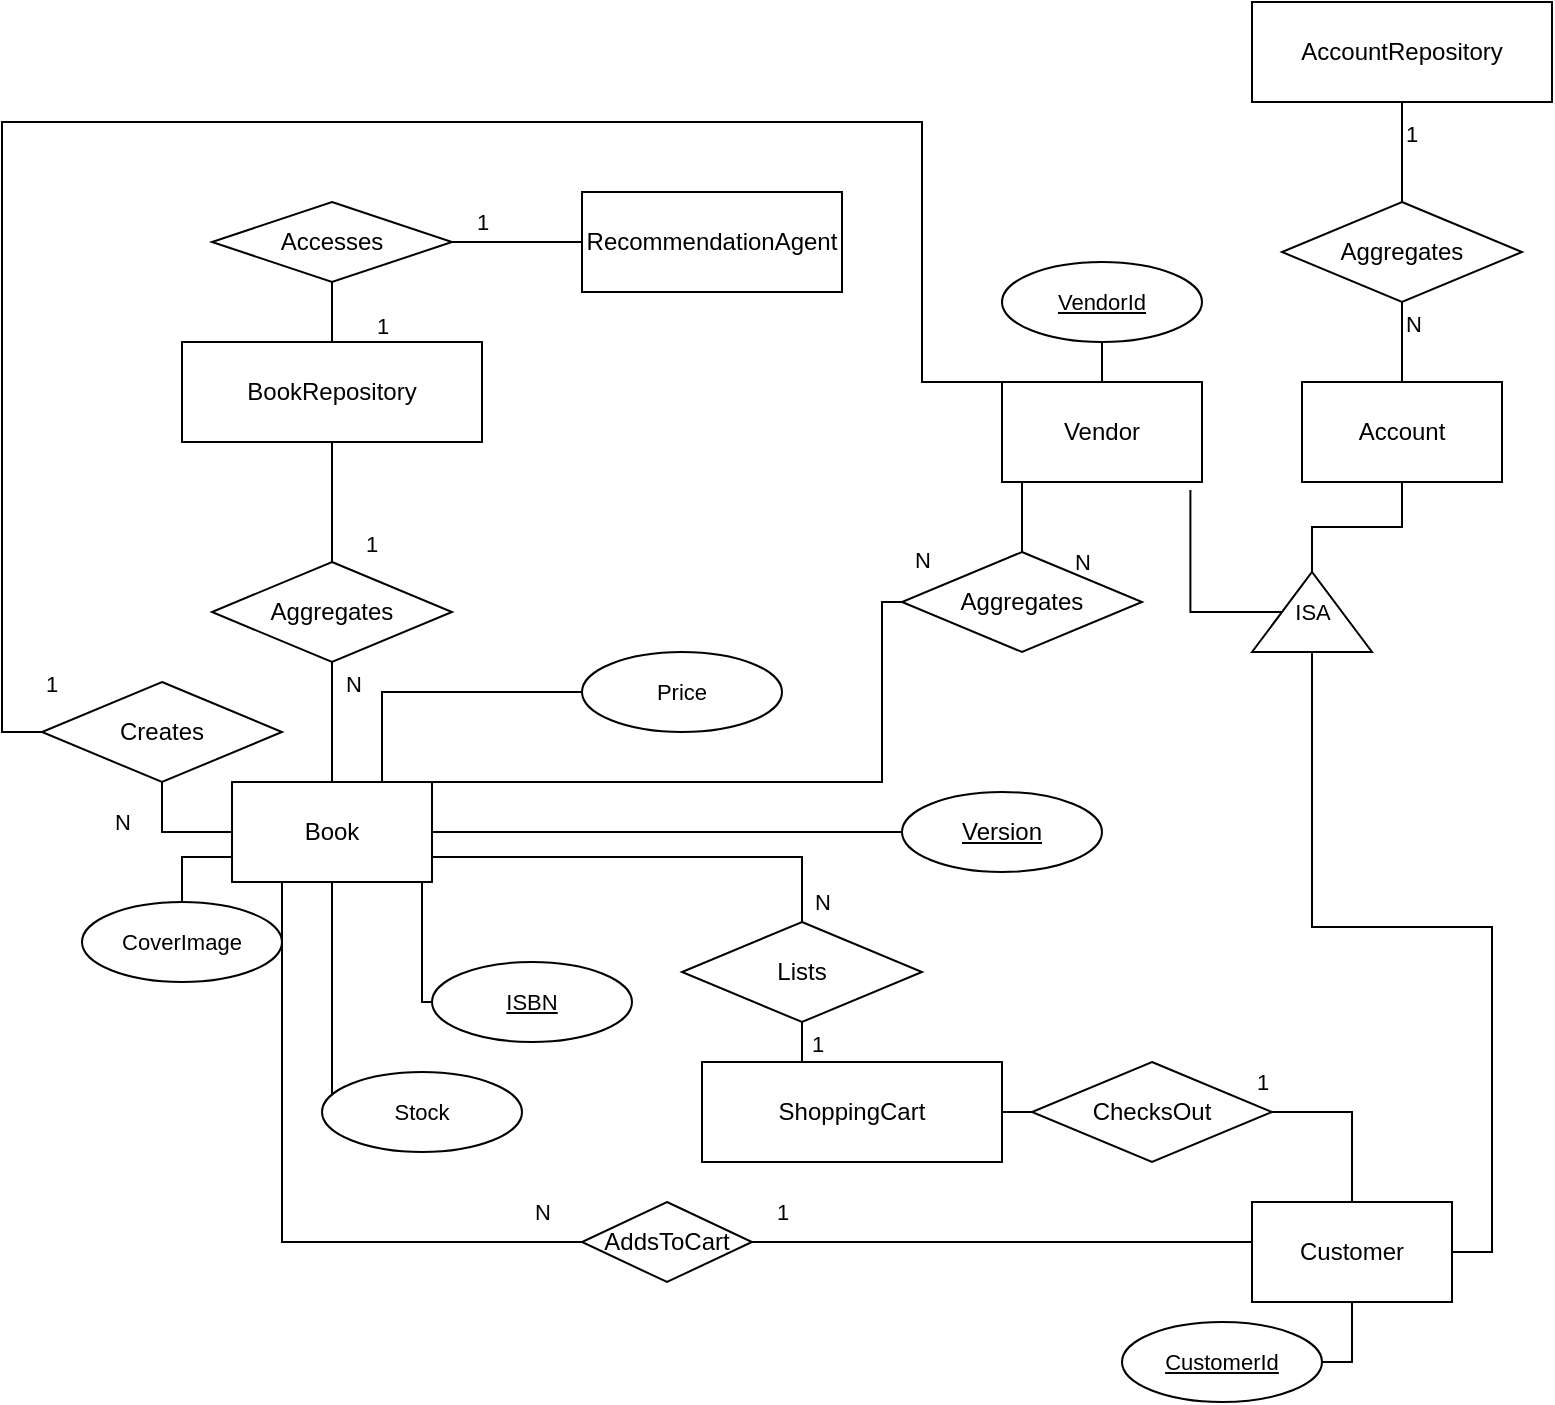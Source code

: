 <mxfile version="20.8.20" type="device"><diagram name="Page-1" id="11K8aMyF01C_S7khlpWt"><mxGraphModel dx="975" dy="1723" grid="1" gridSize="10" guides="1" tooltips="1" connect="1" arrows="1" fold="1" page="1" pageScale="1" pageWidth="827" pageHeight="1169" math="0" shadow="0"><root><mxCell id="0"/><mxCell id="1" parent="0"/><mxCell id="oiRlp3U_vOg-ur3XfrBg-19" value="N" style="edgeStyle=orthogonalEdgeStyle;rounded=0;orthogonalLoop=1;jettySize=auto;html=1;exitX=0.5;exitY=1;exitDx=0;exitDy=0;entryX=0.5;entryY=0;entryDx=0;entryDy=0;endArrow=none;endFill=0;labelPosition=right;verticalLabelPosition=top;align=left;verticalAlign=bottom;" parent="1" source="oiRlp3U_vOg-ur3XfrBg-20" target="oiRlp3U_vOg-ur3XfrBg-21" edge="1"><mxGeometry relative="1" as="geometry"><mxPoint x="684.5" y="275.0" as="targetPoint"/></mxGeometry></mxCell><mxCell id="oiRlp3U_vOg-ur3XfrBg-20" value="Aggregates" style="shape=rhombus;html=1;dashed=0;whiteSpace=wrap;perimeter=rhombusPerimeter;" parent="1" vertex="1"><mxGeometry x="700" y="80" width="120" height="50" as="geometry"/></mxCell><mxCell id="oiRlp3U_vOg-ur3XfrBg-100" style="edgeStyle=orthogonalEdgeStyle;shape=connector;rounded=0;orthogonalLoop=1;jettySize=auto;html=1;exitX=0.5;exitY=1;exitDx=0;exitDy=0;entryX=1;entryY=0.5;entryDx=0;entryDy=0;labelBackgroundColor=default;strokeColor=default;fontFamily=Helvetica;fontSize=11;fontColor=default;endArrow=none;endFill=0;" parent="1" source="oiRlp3U_vOg-ur3XfrBg-21" target="oiRlp3U_vOg-ur3XfrBg-94" edge="1"><mxGeometry relative="1" as="geometry"/></mxCell><mxCell id="oiRlp3U_vOg-ur3XfrBg-21" value="Account" style="html=1;dashed=0;whiteSpace=wrap;" parent="1" vertex="1"><mxGeometry x="710" y="170" width="100" height="50" as="geometry"/></mxCell><mxCell id="oiRlp3U_vOg-ur3XfrBg-22" value="1" style="edgeStyle=orthogonalEdgeStyle;rounded=0;orthogonalLoop=1;jettySize=auto;html=1;exitX=0.5;exitY=1;exitDx=0;exitDy=0;endArrow=none;endFill=0;entryX=0.5;entryY=0;entryDx=0;entryDy=0;labelPosition=right;verticalLabelPosition=top;align=left;verticalAlign=bottom;" parent="1" source="oiRlp3U_vOg-ur3XfrBg-23" target="oiRlp3U_vOg-ur3XfrBg-20" edge="1"><mxGeometry relative="1" as="geometry"><mxPoint x="715" y="60" as="targetPoint"/><Array as="points"/></mxGeometry></mxCell><mxCell id="oiRlp3U_vOg-ur3XfrBg-23" value="AccountRepository" style="html=1;dashed=0;whiteSpace=wrap;" parent="1" vertex="1"><mxGeometry x="685" y="-20" width="150" height="50" as="geometry"/></mxCell><mxCell id="oiRlp3U_vOg-ur3XfrBg-24" value="N" style="edgeStyle=orthogonalEdgeStyle;rounded=0;orthogonalLoop=1;jettySize=auto;html=1;exitX=0.5;exitY=1;exitDx=0;exitDy=0;entryX=0.5;entryY=0;entryDx=0;entryDy=0;endArrow=none;endFill=0;labelPosition=right;verticalLabelPosition=top;align=left;verticalAlign=bottom;" parent="1" source="oiRlp3U_vOg-ur3XfrBg-25" target="oiRlp3U_vOg-ur3XfrBg-26" edge="1"><mxGeometry x="-0.333" y="5" relative="1" as="geometry"><mxPoint as="offset"/></mxGeometry></mxCell><mxCell id="oiRlp3U_vOg-ur3XfrBg-25" value="Aggregates" style="shape=rhombus;html=1;dashed=0;whiteSpace=wrap;perimeter=rhombusPerimeter;" parent="1" vertex="1"><mxGeometry x="165" y="260" width="120" height="50" as="geometry"/></mxCell><mxCell id="oiRlp3U_vOg-ur3XfrBg-55" style="edgeStyle=orthogonalEdgeStyle;shape=connector;rounded=0;orthogonalLoop=1;jettySize=auto;html=1;exitX=1;exitY=0.75;exitDx=0;exitDy=0;labelBackgroundColor=default;strokeColor=default;fontFamily=Helvetica;fontSize=11;fontColor=default;endArrow=none;endFill=0;" parent="1" source="oiRlp3U_vOg-ur3XfrBg-26" target="oiRlp3U_vOg-ur3XfrBg-52" edge="1"><mxGeometry relative="1" as="geometry"><Array as="points"><mxPoint x="270" y="407"/><mxPoint x="270" y="480"/></Array></mxGeometry></mxCell><mxCell id="x5zYl2snQE-PK69IXU2--13" style="edgeStyle=orthogonalEdgeStyle;rounded=0;orthogonalLoop=1;jettySize=auto;html=1;exitX=0.75;exitY=0;exitDx=0;exitDy=0;entryX=0;entryY=0.5;entryDx=0;entryDy=0;endArrow=none;endFill=0;" edge="1" parent="1" source="oiRlp3U_vOg-ur3XfrBg-26" target="oiRlp3U_vOg-ur3XfrBg-119"><mxGeometry relative="1" as="geometry"/></mxCell><mxCell id="oiRlp3U_vOg-ur3XfrBg-26" value="Book" style="html=1;dashed=0;whiteSpace=wrap;" parent="1" vertex="1"><mxGeometry x="175" y="370" width="100" height="50" as="geometry"/></mxCell><mxCell id="oiRlp3U_vOg-ur3XfrBg-27" value="1" style="edgeStyle=orthogonalEdgeStyle;rounded=0;orthogonalLoop=1;jettySize=auto;html=1;exitX=0.5;exitY=1;exitDx=0;exitDy=0;endArrow=none;endFill=0;entryX=0.5;entryY=0;entryDx=0;entryDy=0;labelPosition=right;verticalLabelPosition=top;align=left;verticalAlign=bottom;" parent="1" source="oiRlp3U_vOg-ur3XfrBg-28" target="oiRlp3U_vOg-ur3XfrBg-25" edge="1"><mxGeometry x="1" y="15" relative="1" as="geometry"><mxPoint x="225" y="240" as="targetPoint"/><Array as="points"/><mxPoint as="offset"/></mxGeometry></mxCell><mxCell id="oiRlp3U_vOg-ur3XfrBg-28" value="BookRepository" style="html=1;dashed=0;whiteSpace=wrap;" parent="1" vertex="1"><mxGeometry x="150" y="150" width="150" height="50" as="geometry"/></mxCell><mxCell id="oiRlp3U_vOg-ur3XfrBg-36" value="1" style="edgeStyle=orthogonalEdgeStyle;shape=connector;rounded=0;orthogonalLoop=1;jettySize=auto;html=1;entryX=0.5;entryY=1;entryDx=0;entryDy=0;labelBackgroundColor=default;strokeColor=default;fontFamily=Helvetica;fontSize=11;fontColor=default;endArrow=none;endFill=0;labelPosition=right;verticalLabelPosition=top;align=left;verticalAlign=bottom;exitX=0.5;exitY=0;exitDx=0;exitDy=0;" parent="1" source="oiRlp3U_vOg-ur3XfrBg-29" target="oiRlp3U_vOg-ur3XfrBg-30" edge="1"><mxGeometry relative="1" as="geometry"><mxPoint x="225" y="570" as="sourcePoint"/></mxGeometry></mxCell><mxCell id="oiRlp3U_vOg-ur3XfrBg-47" style="edgeStyle=orthogonalEdgeStyle;shape=connector;rounded=0;orthogonalLoop=1;jettySize=auto;html=1;exitX=1;exitY=0.5;exitDx=0;exitDy=0;entryX=0;entryY=0.5;entryDx=0;entryDy=0;labelBackgroundColor=default;strokeColor=default;fontFamily=Helvetica;fontSize=11;fontColor=default;endArrow=none;endFill=0;" parent="1" source="oiRlp3U_vOg-ur3XfrBg-29" target="oiRlp3U_vOg-ur3XfrBg-45" edge="1"><mxGeometry relative="1" as="geometry"/></mxCell><mxCell id="oiRlp3U_vOg-ur3XfrBg-50" value="1" style="edgeLabel;html=1;align=left;verticalAlign=bottom;resizable=0;points=[];fontSize=11;fontFamily=Helvetica;fontColor=default;labelPosition=right;verticalLabelPosition=top;" parent="oiRlp3U_vOg-ur3XfrBg-47" vertex="1" connectable="0"><mxGeometry x="0.382" relative="1" as="geometry"><mxPoint x="64" y="-5" as="offset"/></mxGeometry></mxCell><mxCell id="oiRlp3U_vOg-ur3XfrBg-29" value="ShoppingCart" style="html=1;dashed=0;whiteSpace=wrap;" parent="1" vertex="1"><mxGeometry x="410" y="510" width="150" height="50" as="geometry"/></mxCell><mxCell id="oiRlp3U_vOg-ur3XfrBg-30" value="Lists" style="shape=rhombus;html=1;dashed=0;whiteSpace=wrap;perimeter=rhombusPerimeter;" parent="1" vertex="1"><mxGeometry x="400" y="440" width="120" height="50" as="geometry"/></mxCell><mxCell id="oiRlp3U_vOg-ur3XfrBg-96" style="edgeStyle=orthogonalEdgeStyle;shape=connector;rounded=0;orthogonalLoop=1;jettySize=auto;html=1;exitX=1;exitY=0.5;exitDx=0;exitDy=0;labelBackgroundColor=default;strokeColor=default;fontFamily=Helvetica;fontSize=11;fontColor=default;endArrow=none;endFill=0;entryX=0;entryY=0.5;entryDx=0;entryDy=0;" parent="1" source="oiRlp3U_vOg-ur3XfrBg-35" target="oiRlp3U_vOg-ur3XfrBg-94" edge="1"><mxGeometry relative="1" as="geometry"><mxPoint x="710" y="330" as="targetPoint"/></mxGeometry></mxCell><mxCell id="oiRlp3U_vOg-ur3XfrBg-35" value="Customer" style="html=1;dashed=0;whiteSpace=wrap;" parent="1" vertex="1"><mxGeometry x="685" y="580" width="100" height="50" as="geometry"/></mxCell><mxCell id="oiRlp3U_vOg-ur3XfrBg-123" style="edgeStyle=orthogonalEdgeStyle;shape=connector;rounded=0;orthogonalLoop=1;jettySize=auto;html=1;entryX=0;entryY=0.5;entryDx=0;entryDy=0;labelBackgroundColor=default;strokeColor=default;fontFamily=Helvetica;fontSize=11;fontColor=default;endArrow=none;endFill=0;" parent="1" source="oiRlp3U_vOg-ur3XfrBg-37" target="oiRlp3U_vOg-ur3XfrBg-35" edge="1"><mxGeometry relative="1" as="geometry"><Array as="points"><mxPoint x="685" y="600"/></Array></mxGeometry></mxCell><mxCell id="oiRlp3U_vOg-ur3XfrBg-129" value="1" style="edgeLabel;html=1;align=center;verticalAlign=middle;resizable=0;points=[];fontSize=11;fontFamily=Helvetica;fontColor=default;" parent="oiRlp3U_vOg-ur3XfrBg-123" vertex="1" connectable="0"><mxGeometry x="-0.654" y="3" relative="1" as="geometry"><mxPoint x="-29" y="-12" as="offset"/></mxGeometry></mxCell><mxCell id="x5zYl2snQE-PK69IXU2--8" style="edgeStyle=orthogonalEdgeStyle;rounded=0;orthogonalLoop=1;jettySize=auto;html=1;exitX=0;exitY=0.5;exitDx=0;exitDy=0;entryX=0.25;entryY=1;entryDx=0;entryDy=0;endArrow=none;endFill=0;" edge="1" parent="1" source="oiRlp3U_vOg-ur3XfrBg-37" target="oiRlp3U_vOg-ur3XfrBg-26"><mxGeometry relative="1" as="geometry"/></mxCell><mxCell id="x5zYl2snQE-PK69IXU2--9" value="N" style="edgeLabel;html=1;align=center;verticalAlign=middle;resizable=0;points=[];" vertex="1" connectable="0" parent="x5zYl2snQE-PK69IXU2--8"><mxGeometry x="-0.821" y="2" relative="1" as="geometry"><mxPoint x="9" y="-17" as="offset"/></mxGeometry></mxCell><mxCell id="oiRlp3U_vOg-ur3XfrBg-37" value="AddsToCart" style="shape=rhombus;html=1;dashed=0;whiteSpace=wrap;perimeter=rhombusPerimeter;" parent="1" vertex="1"><mxGeometry x="350" y="580" width="85" height="40" as="geometry"/></mxCell><mxCell id="oiRlp3U_vOg-ur3XfrBg-121" value="1" style="edgeStyle=orthogonalEdgeStyle;shape=connector;rounded=0;orthogonalLoop=1;jettySize=auto;html=1;exitX=1;exitY=0.5;exitDx=0;exitDy=0;labelBackgroundColor=default;strokeColor=default;fontFamily=Helvetica;fontSize=11;fontColor=default;endArrow=none;endFill=0;" parent="1" source="oiRlp3U_vOg-ur3XfrBg-45" target="oiRlp3U_vOg-ur3XfrBg-35" edge="1"><mxGeometry x="-1" y="16" relative="1" as="geometry"><mxPoint x="-5" y="1" as="offset"/></mxGeometry></mxCell><mxCell id="oiRlp3U_vOg-ur3XfrBg-45" value="&lt;div&gt;ChecksOut&lt;/div&gt;" style="shape=rhombus;html=1;dashed=0;whiteSpace=wrap;perimeter=rhombusPerimeter;" parent="1" vertex="1"><mxGeometry x="575" y="510" width="120" height="50" as="geometry"/></mxCell><mxCell id="oiRlp3U_vOg-ur3XfrBg-52" value="ISBN" style="ellipse;whiteSpace=wrap;html=1;align=center;fontStyle=4;fontFamily=Helvetica;fontSize=11;fontColor=default;" parent="1" vertex="1"><mxGeometry x="275" y="460.0" width="100" height="40" as="geometry"/></mxCell><mxCell id="oiRlp3U_vOg-ur3XfrBg-130" style="edgeStyle=orthogonalEdgeStyle;shape=connector;rounded=0;orthogonalLoop=1;jettySize=auto;html=1;entryX=0;entryY=0.75;entryDx=0;entryDy=0;labelBackgroundColor=default;strokeColor=default;fontFamily=Helvetica;fontSize=11;fontColor=default;endArrow=none;endFill=0;" parent="1" source="oiRlp3U_vOg-ur3XfrBg-58" target="oiRlp3U_vOg-ur3XfrBg-26" edge="1"><mxGeometry relative="1" as="geometry"/></mxCell><mxCell id="oiRlp3U_vOg-ur3XfrBg-58" value="CoverImage" style="ellipse;whiteSpace=wrap;html=1;align=center;fontFamily=Helvetica;fontSize=11;fontColor=default;" parent="1" vertex="1"><mxGeometry x="100" y="430" width="100" height="40" as="geometry"/></mxCell><mxCell id="oiRlp3U_vOg-ur3XfrBg-64" style="edgeStyle=orthogonalEdgeStyle;shape=connector;rounded=0;orthogonalLoop=1;jettySize=auto;html=1;labelBackgroundColor=default;strokeColor=default;fontFamily=Helvetica;fontSize=11;fontColor=default;endArrow=none;endFill=0;exitX=0;exitY=0.5;exitDx=0;exitDy=0;entryX=1;entryY=0.25;entryDx=0;entryDy=0;" parent="1" source="oiRlp3U_vOg-ur3XfrBg-71" target="oiRlp3U_vOg-ur3XfrBg-26" edge="1"><mxGeometry relative="1" as="geometry"><mxPoint x="480" y="280" as="sourcePoint"/><mxPoint x="270" y="370" as="targetPoint"/><Array as="points"><mxPoint x="500" y="280"/><mxPoint x="500" y="370"/><mxPoint x="275" y="370"/></Array></mxGeometry></mxCell><mxCell id="x5zYl2snQE-PK69IXU2--2" value="N" style="edgeLabel;html=1;align=center;verticalAlign=middle;resizable=0;points=[];" vertex="1" connectable="0" parent="oiRlp3U_vOg-ur3XfrBg-64"><mxGeometry x="-0.821" y="-1" relative="1" as="geometry"><mxPoint x="21" y="-41" as="offset"/></mxGeometry></mxCell><mxCell id="oiRlp3U_vOg-ur3XfrBg-122" value="N" style="edgeStyle=orthogonalEdgeStyle;shape=connector;rounded=0;orthogonalLoop=1;jettySize=auto;html=1;labelBackgroundColor=default;strokeColor=default;fontFamily=Helvetica;fontSize=11;fontColor=default;endArrow=none;endFill=0;exitX=1;exitY=0.75;exitDx=0;exitDy=0;" parent="1" source="oiRlp3U_vOg-ur3XfrBg-26" edge="1"><mxGeometry x="0.908" y="10" relative="1" as="geometry"><mxPoint x="430" y="320" as="sourcePoint"/><mxPoint x="460" y="440" as="targetPoint"/><Array as="points"><mxPoint x="460" y="407"/></Array><mxPoint as="offset"/></mxGeometry></mxCell><mxCell id="oiRlp3U_vOg-ur3XfrBg-81" style="edgeStyle=orthogonalEdgeStyle;shape=connector;rounded=0;orthogonalLoop=1;jettySize=auto;html=1;exitX=0.5;exitY=0;exitDx=0;exitDy=0;entryX=0.5;entryY=1;entryDx=0;entryDy=0;labelBackgroundColor=default;strokeColor=default;fontFamily=Helvetica;fontSize=11;fontColor=default;endArrow=none;endFill=0;" parent="1" source="oiRlp3U_vOg-ur3XfrBg-70" target="oiRlp3U_vOg-ur3XfrBg-80" edge="1"><mxGeometry relative="1" as="geometry"/></mxCell><mxCell id="oiRlp3U_vOg-ur3XfrBg-84" value="1" style="edgeStyle=orthogonalEdgeStyle;shape=connector;rounded=0;orthogonalLoop=1;jettySize=auto;html=1;exitX=0;exitY=0.5;exitDx=0;exitDy=0;labelBackgroundColor=default;strokeColor=default;fontFamily=Helvetica;fontSize=11;fontColor=default;endArrow=none;endFill=0;labelPosition=right;verticalLabelPosition=top;align=left;verticalAlign=bottom;entryX=0;entryY=0.5;entryDx=0;entryDy=0;" parent="1" source="oiRlp3U_vOg-ur3XfrBg-70" target="oiRlp3U_vOg-ur3XfrBg-85" edge="1"><mxGeometry x="1" y="15" relative="1" as="geometry"><mxPoint x="80" y="350" as="targetPoint"/><Array as="points"><mxPoint x="560" y="170"/><mxPoint x="520" y="170"/><mxPoint x="520" y="40"/><mxPoint x="60" y="40"/><mxPoint x="60" y="345"/></Array><mxPoint as="offset"/></mxGeometry></mxCell><mxCell id="oiRlp3U_vOg-ur3XfrBg-70" value="Vendor" style="html=1;dashed=0;whiteSpace=wrap;" parent="1" vertex="1"><mxGeometry x="560" y="170" width="100" height="50" as="geometry"/></mxCell><mxCell id="oiRlp3U_vOg-ur3XfrBg-110" value="N" style="edgeStyle=orthogonalEdgeStyle;shape=connector;rounded=0;orthogonalLoop=1;jettySize=auto;html=1;labelBackgroundColor=default;strokeColor=default;fontFamily=Helvetica;fontSize=11;fontColor=default;endArrow=none;endFill=0;" parent="1" source="oiRlp3U_vOg-ur3XfrBg-71" edge="1"><mxGeometry x="-1" y="-30" relative="1" as="geometry"><Array as="points"><mxPoint x="570" y="220"/></Array><mxPoint x="570" y="220" as="targetPoint"/><mxPoint y="5" as="offset"/></mxGeometry></mxCell><mxCell id="oiRlp3U_vOg-ur3XfrBg-71" value="Aggregates" style="shape=rhombus;html=1;dashed=0;whiteSpace=wrap;perimeter=rhombusPerimeter;" parent="1" vertex="1"><mxGeometry x="510" y="255" width="120" height="50" as="geometry"/></mxCell><mxCell id="oiRlp3U_vOg-ur3XfrBg-127" style="edgeStyle=orthogonalEdgeStyle;shape=connector;rounded=0;orthogonalLoop=1;jettySize=auto;html=1;exitX=1;exitY=0.5;exitDx=0;exitDy=0;entryX=0.5;entryY=1;entryDx=0;entryDy=0;labelBackgroundColor=default;strokeColor=default;fontFamily=Helvetica;fontSize=11;fontColor=default;endArrow=none;endFill=0;" parent="1" source="oiRlp3U_vOg-ur3XfrBg-72" target="oiRlp3U_vOg-ur3XfrBg-35" edge="1"><mxGeometry relative="1" as="geometry"/></mxCell><mxCell id="oiRlp3U_vOg-ur3XfrBg-72" value="CustomerId" style="ellipse;whiteSpace=wrap;html=1;align=center;fontStyle=4;fontFamily=Helvetica;fontSize=11;fontColor=default;" parent="1" vertex="1"><mxGeometry x="620" y="640" width="100" height="40" as="geometry"/></mxCell><mxCell id="oiRlp3U_vOg-ur3XfrBg-80" value="VendorId" style="ellipse;whiteSpace=wrap;html=1;align=center;fontStyle=4;fontFamily=Helvetica;fontSize=11;fontColor=default;" parent="1" vertex="1"><mxGeometry x="560" y="110" width="100" height="40" as="geometry"/></mxCell><mxCell id="oiRlp3U_vOg-ur3XfrBg-86" value="N" style="edgeStyle=orthogonalEdgeStyle;shape=connector;rounded=0;orthogonalLoop=1;jettySize=auto;html=1;entryX=0;entryY=0.5;entryDx=0;entryDy=0;labelBackgroundColor=default;strokeColor=default;fontFamily=Helvetica;fontSize=11;fontColor=default;endArrow=none;endFill=0;" parent="1" source="oiRlp3U_vOg-ur3XfrBg-85" target="oiRlp3U_vOg-ur3XfrBg-26" edge="1"><mxGeometry x="-0.333" y="-20" relative="1" as="geometry"><mxPoint as="offset"/></mxGeometry></mxCell><mxCell id="oiRlp3U_vOg-ur3XfrBg-85" value="Creates" style="shape=rhombus;html=1;dashed=0;whiteSpace=wrap;perimeter=rhombusPerimeter;" parent="1" vertex="1"><mxGeometry x="80" y="320" width="120" height="50" as="geometry"/></mxCell><mxCell id="oiRlp3U_vOg-ur3XfrBg-111" style="edgeStyle=orthogonalEdgeStyle;shape=connector;rounded=0;orthogonalLoop=1;jettySize=auto;html=1;entryX=0.942;entryY=1.08;entryDx=0;entryDy=0;entryPerimeter=0;labelBackgroundColor=default;strokeColor=default;fontFamily=Helvetica;fontSize=11;fontColor=default;endArrow=none;endFill=0;" parent="1" source="oiRlp3U_vOg-ur3XfrBg-94" target="oiRlp3U_vOg-ur3XfrBg-70" edge="1"><mxGeometry relative="1" as="geometry"><Array as="points"><mxPoint x="654" y="285"/></Array></mxGeometry></mxCell><mxCell id="oiRlp3U_vOg-ur3XfrBg-94" value="" style="triangle;whiteSpace=wrap;html=1;fontFamily=Helvetica;fontSize=11;fontColor=default;rotation=-90;verticalAlign=middle;textDirection=rtl;" parent="1" vertex="1"><mxGeometry x="695" y="255" width="40" height="60" as="geometry"/></mxCell><mxCell id="oiRlp3U_vOg-ur3XfrBg-95" value="ISA" style="text;html=1;align=center;verticalAlign=middle;resizable=0;points=[];autosize=1;strokeColor=none;fillColor=none;fontSize=11;fontFamily=Helvetica;fontColor=default;" parent="1" vertex="1"><mxGeometry x="695" y="270" width="40" height="30" as="geometry"/></mxCell><mxCell id="oiRlp3U_vOg-ur3XfrBg-102" value="RecommendationAgent" style="html=1;dashed=0;whiteSpace=wrap;" parent="1" vertex="1"><mxGeometry x="350" y="75" width="130" height="50" as="geometry"/></mxCell><mxCell id="oiRlp3U_vOg-ur3XfrBg-114" value="1" style="edgeStyle=orthogonalEdgeStyle;shape=connector;rounded=0;orthogonalLoop=1;jettySize=auto;html=1;entryX=0.5;entryY=0;entryDx=0;entryDy=0;labelBackgroundColor=default;strokeColor=default;fontFamily=Helvetica;fontSize=11;fontColor=default;endArrow=none;endFill=0;" parent="1" source="oiRlp3U_vOg-ur3XfrBg-112" target="oiRlp3U_vOg-ur3XfrBg-28" edge="1"><mxGeometry x="0.667" y="25" relative="1" as="geometry"><mxPoint as="offset"/></mxGeometry></mxCell><mxCell id="oiRlp3U_vOg-ur3XfrBg-133" value="1" style="edgeStyle=orthogonalEdgeStyle;shape=connector;rounded=0;orthogonalLoop=1;jettySize=auto;html=1;exitX=1;exitY=0.5;exitDx=0;exitDy=0;entryX=0;entryY=0.5;entryDx=0;entryDy=0;labelBackgroundColor=default;strokeColor=default;fontFamily=Helvetica;fontSize=11;fontColor=default;endArrow=none;endFill=0;" parent="1" source="oiRlp3U_vOg-ur3XfrBg-112" target="oiRlp3U_vOg-ur3XfrBg-102" edge="1"><mxGeometry x="-0.538" y="10" relative="1" as="geometry"><mxPoint as="offset"/></mxGeometry></mxCell><mxCell id="oiRlp3U_vOg-ur3XfrBg-112" value="Accesses" style="shape=rhombus;html=1;dashed=0;whiteSpace=wrap;perimeter=rhombusPerimeter;" parent="1" vertex="1"><mxGeometry x="165" y="80" width="120" height="40" as="geometry"/></mxCell><mxCell id="x5zYl2snQE-PK69IXU2--4" style="edgeStyle=orthogonalEdgeStyle;rounded=0;orthogonalLoop=1;jettySize=auto;html=1;entryX=0.5;entryY=1;entryDx=0;entryDy=0;endArrow=none;endFill=0;" edge="1" parent="1" source="oiRlp3U_vOg-ur3XfrBg-116" target="oiRlp3U_vOg-ur3XfrBg-26"><mxGeometry relative="1" as="geometry"><Array as="points"><mxPoint x="225" y="500"/><mxPoint x="225" y="500"/></Array></mxGeometry></mxCell><mxCell id="oiRlp3U_vOg-ur3XfrBg-116" value="Stock" style="ellipse;whiteSpace=wrap;html=1;align=center;fontFamily=Helvetica;fontSize=11;fontColor=default;" parent="1" vertex="1"><mxGeometry x="220" y="515" width="100" height="40" as="geometry"/></mxCell><mxCell id="oiRlp3U_vOg-ur3XfrBg-119" value="Price" style="ellipse;whiteSpace=wrap;html=1;align=center;fontFamily=Helvetica;fontSize=11;fontColor=default;" parent="1" vertex="1"><mxGeometry x="350" y="305" width="100" height="40" as="geometry"/></mxCell><mxCell id="x5zYl2snQE-PK69IXU2--12" value="" style="edgeStyle=orthogonalEdgeStyle;rounded=0;orthogonalLoop=1;jettySize=auto;html=1;endArrow=none;endFill=0;" edge="1" parent="1" source="x5zYl2snQE-PK69IXU2--11" target="oiRlp3U_vOg-ur3XfrBg-26"><mxGeometry relative="1" as="geometry"/></mxCell><mxCell id="x5zYl2snQE-PK69IXU2--11" value="Version" style="ellipse;whiteSpace=wrap;html=1;align=center;fontStyle=4;" vertex="1" parent="1"><mxGeometry x="510" y="375" width="100" height="40" as="geometry"/></mxCell></root></mxGraphModel></diagram></mxfile>